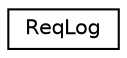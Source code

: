 digraph "Graphical Class Hierarchy"
{
  edge [fontname="Helvetica",fontsize="10",labelfontname="Helvetica",labelfontsize="10"];
  node [fontname="Helvetica",fontsize="10",shape=record];
  rankdir="LR";
  Node0 [label="ReqLog",height=0.2,width=0.4,color="black", fillcolor="white", style="filled",URL="$struct_req_log.html"];
}
